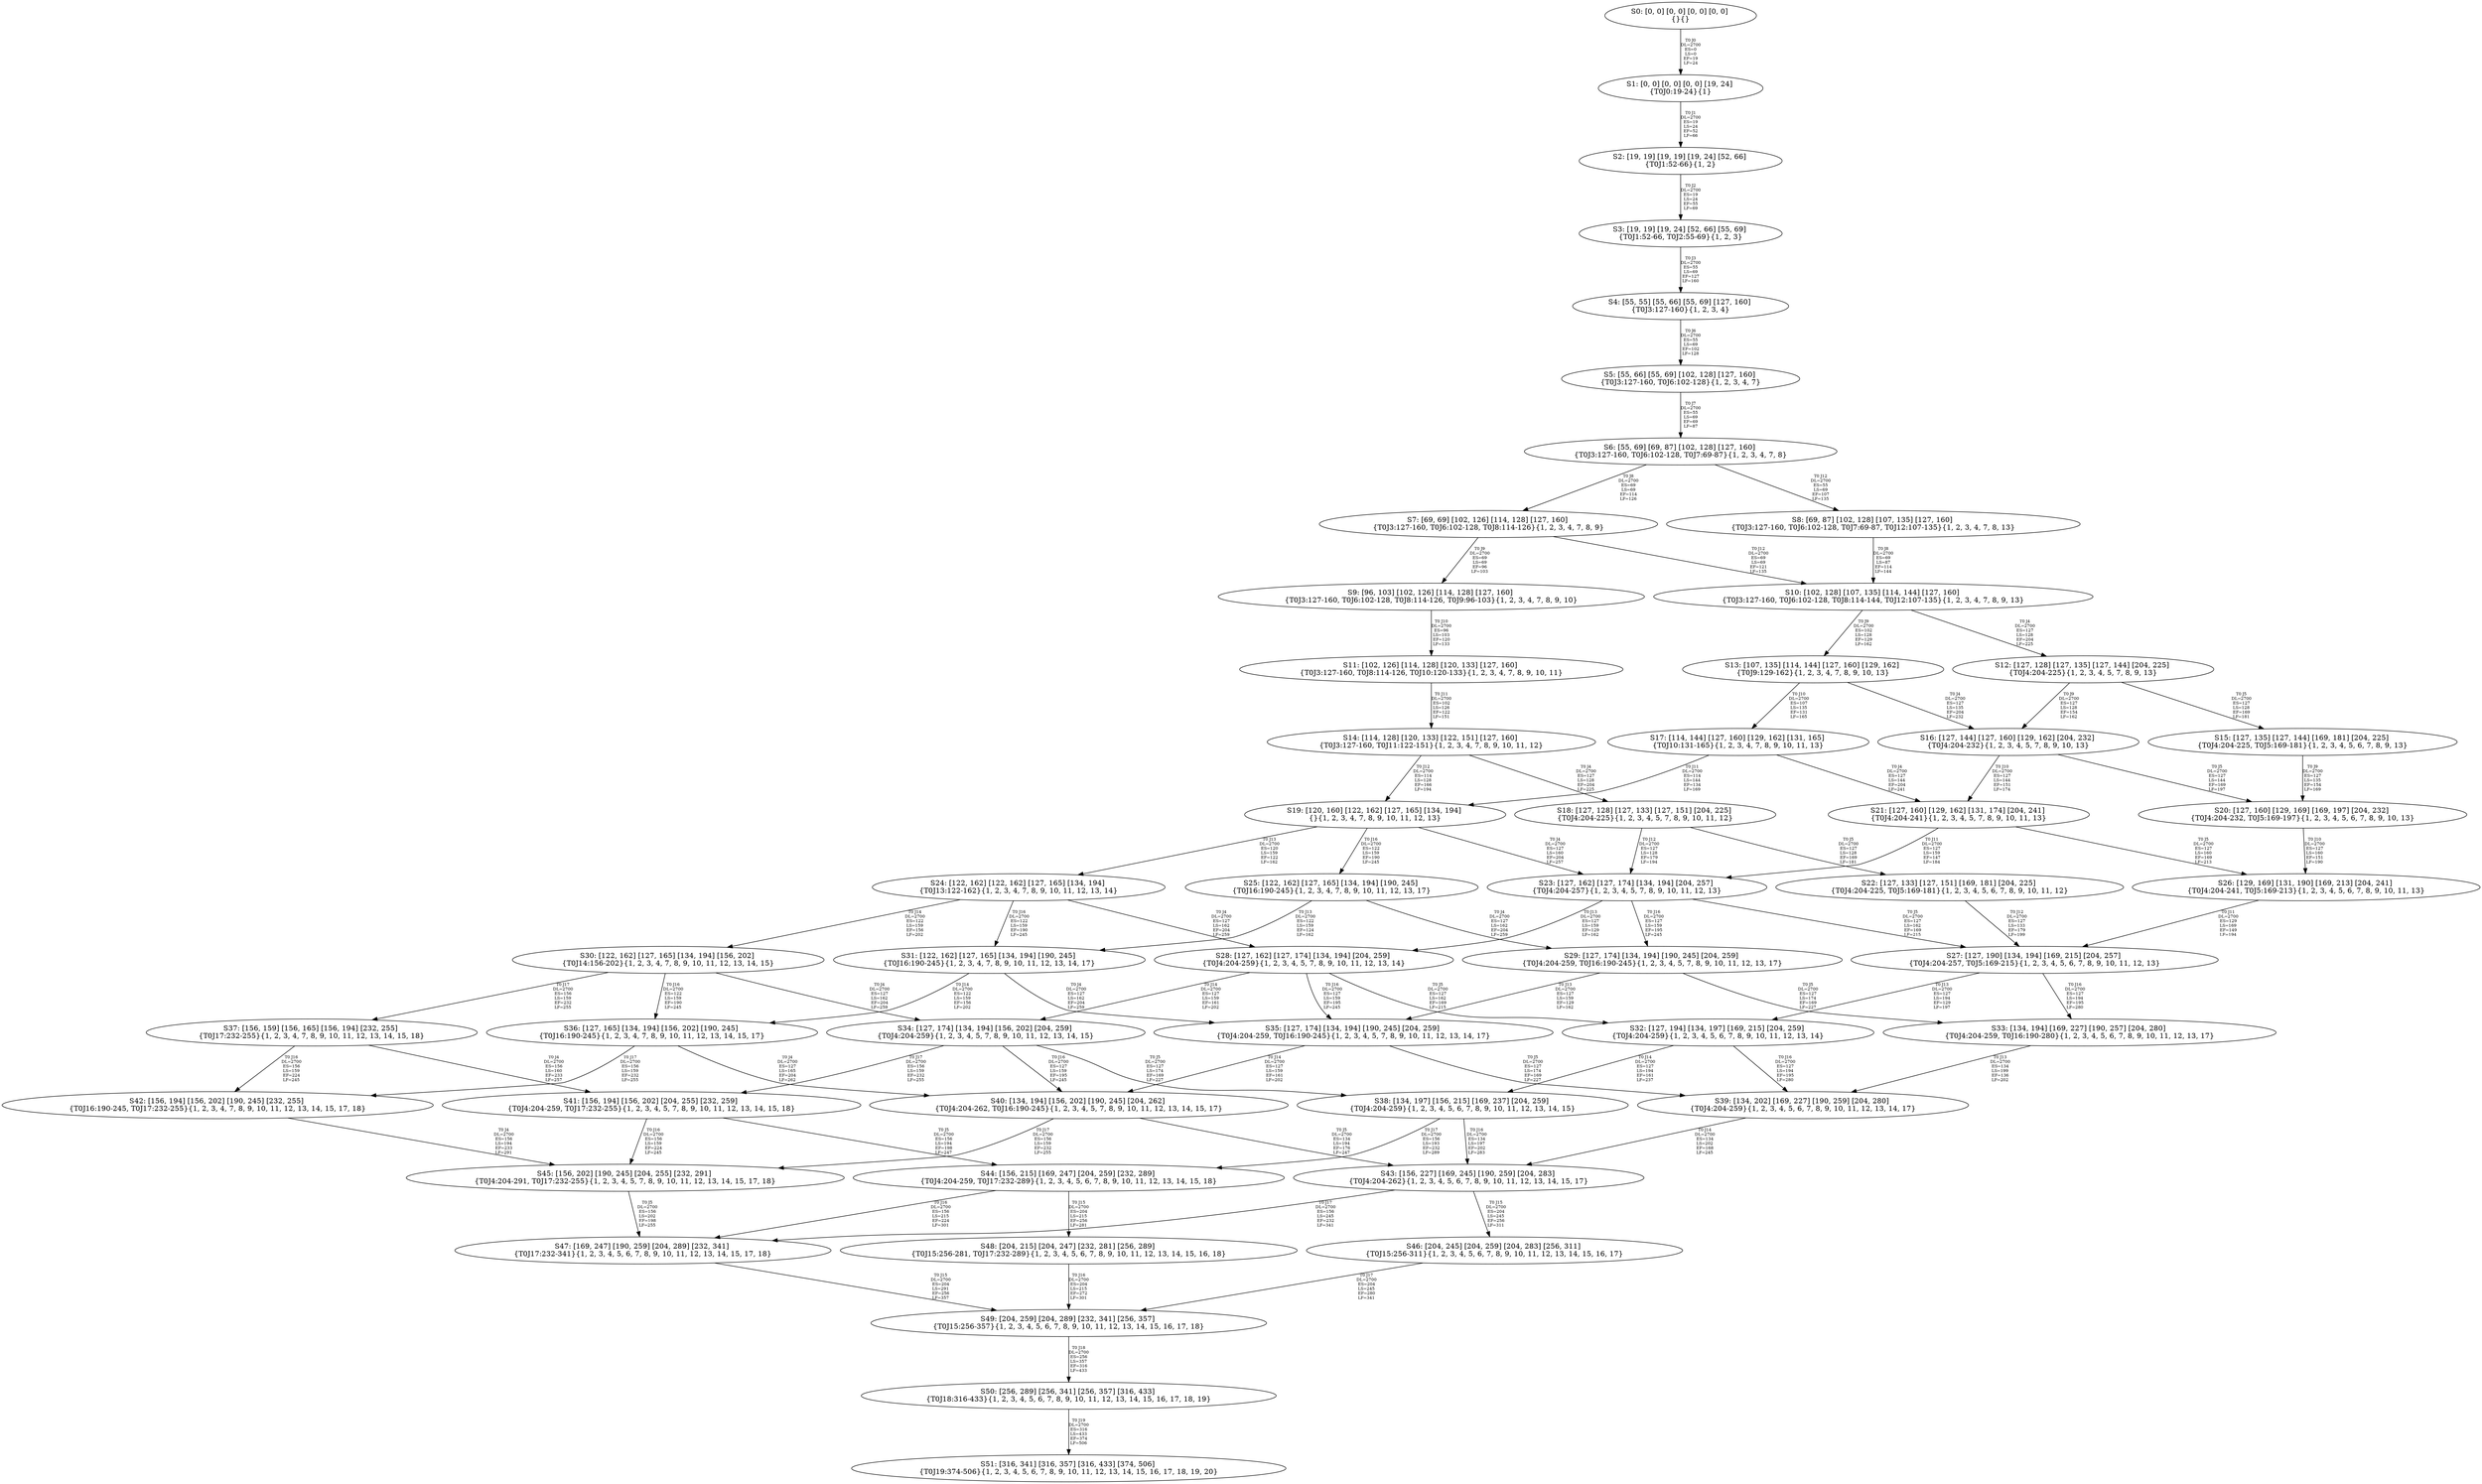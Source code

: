 digraph {
	S0[label="S0: [0, 0] [0, 0] [0, 0] [0, 0] \n{}{}"];
	S1[label="S1: [0, 0] [0, 0] [0, 0] [19, 24] \n{T0J0:19-24}{1}"];
	S2[label="S2: [19, 19] [19, 19] [19, 24] [52, 66] \n{T0J1:52-66}{1, 2}"];
	S3[label="S3: [19, 19] [19, 24] [52, 66] [55, 69] \n{T0J1:52-66, T0J2:55-69}{1, 2, 3}"];
	S4[label="S4: [55, 55] [55, 66] [55, 69] [127, 160] \n{T0J3:127-160}{1, 2, 3, 4}"];
	S5[label="S5: [55, 66] [55, 69] [102, 128] [127, 160] \n{T0J3:127-160, T0J6:102-128}{1, 2, 3, 4, 7}"];
	S6[label="S6: [55, 69] [69, 87] [102, 128] [127, 160] \n{T0J3:127-160, T0J6:102-128, T0J7:69-87}{1, 2, 3, 4, 7, 8}"];
	S7[label="S7: [69, 69] [102, 126] [114, 128] [127, 160] \n{T0J3:127-160, T0J6:102-128, T0J8:114-126}{1, 2, 3, 4, 7, 8, 9}"];
	S8[label="S8: [69, 87] [102, 128] [107, 135] [127, 160] \n{T0J3:127-160, T0J6:102-128, T0J7:69-87, T0J12:107-135}{1, 2, 3, 4, 7, 8, 13}"];
	S9[label="S9: [96, 103] [102, 126] [114, 128] [127, 160] \n{T0J3:127-160, T0J6:102-128, T0J8:114-126, T0J9:96-103}{1, 2, 3, 4, 7, 8, 9, 10}"];
	S10[label="S10: [102, 128] [107, 135] [114, 144] [127, 160] \n{T0J3:127-160, T0J6:102-128, T0J8:114-144, T0J12:107-135}{1, 2, 3, 4, 7, 8, 9, 13}"];
	S11[label="S11: [102, 126] [114, 128] [120, 133] [127, 160] \n{T0J3:127-160, T0J8:114-126, T0J10:120-133}{1, 2, 3, 4, 7, 8, 9, 10, 11}"];
	S12[label="S12: [127, 128] [127, 135] [127, 144] [204, 225] \n{T0J4:204-225}{1, 2, 3, 4, 5, 7, 8, 9, 13}"];
	S13[label="S13: [107, 135] [114, 144] [127, 160] [129, 162] \n{T0J9:129-162}{1, 2, 3, 4, 7, 8, 9, 10, 13}"];
	S14[label="S14: [114, 128] [120, 133] [122, 151] [127, 160] \n{T0J3:127-160, T0J11:122-151}{1, 2, 3, 4, 7, 8, 9, 10, 11, 12}"];
	S15[label="S15: [127, 135] [127, 144] [169, 181] [204, 225] \n{T0J4:204-225, T0J5:169-181}{1, 2, 3, 4, 5, 6, 7, 8, 9, 13}"];
	S16[label="S16: [127, 144] [127, 160] [129, 162] [204, 232] \n{T0J4:204-232}{1, 2, 3, 4, 5, 7, 8, 9, 10, 13}"];
	S17[label="S17: [114, 144] [127, 160] [129, 162] [131, 165] \n{T0J10:131-165}{1, 2, 3, 4, 7, 8, 9, 10, 11, 13}"];
	S18[label="S18: [127, 128] [127, 133] [127, 151] [204, 225] \n{T0J4:204-225}{1, 2, 3, 4, 5, 7, 8, 9, 10, 11, 12}"];
	S19[label="S19: [120, 160] [122, 162] [127, 165] [134, 194] \n{}{1, 2, 3, 4, 7, 8, 9, 10, 11, 12, 13}"];
	S20[label="S20: [127, 160] [129, 169] [169, 197] [204, 232] \n{T0J4:204-232, T0J5:169-197}{1, 2, 3, 4, 5, 6, 7, 8, 9, 10, 13}"];
	S21[label="S21: [127, 160] [129, 162] [131, 174] [204, 241] \n{T0J4:204-241}{1, 2, 3, 4, 5, 7, 8, 9, 10, 11, 13}"];
	S22[label="S22: [127, 133] [127, 151] [169, 181] [204, 225] \n{T0J4:204-225, T0J5:169-181}{1, 2, 3, 4, 5, 6, 7, 8, 9, 10, 11, 12}"];
	S23[label="S23: [127, 162] [127, 174] [134, 194] [204, 257] \n{T0J4:204-257}{1, 2, 3, 4, 5, 7, 8, 9, 10, 11, 12, 13}"];
	S24[label="S24: [122, 162] [122, 162] [127, 165] [134, 194] \n{T0J13:122-162}{1, 2, 3, 4, 7, 8, 9, 10, 11, 12, 13, 14}"];
	S25[label="S25: [122, 162] [127, 165] [134, 194] [190, 245] \n{T0J16:190-245}{1, 2, 3, 4, 7, 8, 9, 10, 11, 12, 13, 17}"];
	S26[label="S26: [129, 169] [131, 190] [169, 213] [204, 241] \n{T0J4:204-241, T0J5:169-213}{1, 2, 3, 4, 5, 6, 7, 8, 9, 10, 11, 13}"];
	S27[label="S27: [127, 190] [134, 194] [169, 215] [204, 257] \n{T0J4:204-257, T0J5:169-215}{1, 2, 3, 4, 5, 6, 7, 8, 9, 10, 11, 12, 13}"];
	S28[label="S28: [127, 162] [127, 174] [134, 194] [204, 259] \n{T0J4:204-259}{1, 2, 3, 4, 5, 7, 8, 9, 10, 11, 12, 13, 14}"];
	S29[label="S29: [127, 174] [134, 194] [190, 245] [204, 259] \n{T0J4:204-259, T0J16:190-245}{1, 2, 3, 4, 5, 7, 8, 9, 10, 11, 12, 13, 17}"];
	S30[label="S30: [122, 162] [127, 165] [134, 194] [156, 202] \n{T0J14:156-202}{1, 2, 3, 4, 7, 8, 9, 10, 11, 12, 13, 14, 15}"];
	S31[label="S31: [122, 162] [127, 165] [134, 194] [190, 245] \n{T0J16:190-245}{1, 2, 3, 4, 7, 8, 9, 10, 11, 12, 13, 14, 17}"];
	S32[label="S32: [127, 194] [134, 197] [169, 215] [204, 259] \n{T0J4:204-259}{1, 2, 3, 4, 5, 6, 7, 8, 9, 10, 11, 12, 13, 14}"];
	S33[label="S33: [134, 194] [169, 227] [190, 257] [204, 280] \n{T0J4:204-259, T0J16:190-280}{1, 2, 3, 4, 5, 6, 7, 8, 9, 10, 11, 12, 13, 17}"];
	S34[label="S34: [127, 174] [134, 194] [156, 202] [204, 259] \n{T0J4:204-259}{1, 2, 3, 4, 5, 7, 8, 9, 10, 11, 12, 13, 14, 15}"];
	S35[label="S35: [127, 174] [134, 194] [190, 245] [204, 259] \n{T0J4:204-259, T0J16:190-245}{1, 2, 3, 4, 5, 7, 8, 9, 10, 11, 12, 13, 14, 17}"];
	S36[label="S36: [127, 165] [134, 194] [156, 202] [190, 245] \n{T0J16:190-245}{1, 2, 3, 4, 7, 8, 9, 10, 11, 12, 13, 14, 15, 17}"];
	S37[label="S37: [156, 159] [156, 165] [156, 194] [232, 255] \n{T0J17:232-255}{1, 2, 3, 4, 7, 8, 9, 10, 11, 12, 13, 14, 15, 18}"];
	S38[label="S38: [134, 197] [156, 215] [169, 237] [204, 259] \n{T0J4:204-259}{1, 2, 3, 4, 5, 6, 7, 8, 9, 10, 11, 12, 13, 14, 15}"];
	S39[label="S39: [134, 202] [169, 227] [190, 259] [204, 280] \n{T0J4:204-259}{1, 2, 3, 4, 5, 6, 7, 8, 9, 10, 11, 12, 13, 14, 17}"];
	S40[label="S40: [134, 194] [156, 202] [190, 245] [204, 262] \n{T0J4:204-262, T0J16:190-245}{1, 2, 3, 4, 5, 7, 8, 9, 10, 11, 12, 13, 14, 15, 17}"];
	S41[label="S41: [156, 194] [156, 202] [204, 255] [232, 259] \n{T0J4:204-259, T0J17:232-255}{1, 2, 3, 4, 5, 7, 8, 9, 10, 11, 12, 13, 14, 15, 18}"];
	S42[label="S42: [156, 194] [156, 202] [190, 245] [232, 255] \n{T0J16:190-245, T0J17:232-255}{1, 2, 3, 4, 7, 8, 9, 10, 11, 12, 13, 14, 15, 17, 18}"];
	S43[label="S43: [156, 227] [169, 245] [190, 259] [204, 283] \n{T0J4:204-262}{1, 2, 3, 4, 5, 6, 7, 8, 9, 10, 11, 12, 13, 14, 15, 17}"];
	S44[label="S44: [156, 215] [169, 247] [204, 259] [232, 289] \n{T0J4:204-259, T0J17:232-289}{1, 2, 3, 4, 5, 6, 7, 8, 9, 10, 11, 12, 13, 14, 15, 18}"];
	S45[label="S45: [156, 202] [190, 245] [204, 255] [232, 291] \n{T0J4:204-291, T0J17:232-255}{1, 2, 3, 4, 5, 7, 8, 9, 10, 11, 12, 13, 14, 15, 17, 18}"];
	S46[label="S46: [204, 245] [204, 259] [204, 283] [256, 311] \n{T0J15:256-311}{1, 2, 3, 4, 5, 6, 7, 8, 9, 10, 11, 12, 13, 14, 15, 16, 17}"];
	S47[label="S47: [169, 247] [190, 259] [204, 289] [232, 341] \n{T0J17:232-341}{1, 2, 3, 4, 5, 6, 7, 8, 9, 10, 11, 12, 13, 14, 15, 17, 18}"];
	S48[label="S48: [204, 215] [204, 247] [232, 281] [256, 289] \n{T0J15:256-281, T0J17:232-289}{1, 2, 3, 4, 5, 6, 7, 8, 9, 10, 11, 12, 13, 14, 15, 16, 18}"];
	S49[label="S49: [204, 259] [204, 289] [232, 341] [256, 357] \n{T0J15:256-357}{1, 2, 3, 4, 5, 6, 7, 8, 9, 10, 11, 12, 13, 14, 15, 16, 17, 18}"];
	S50[label="S50: [256, 289] [256, 341] [256, 357] [316, 433] \n{T0J18:316-433}{1, 2, 3, 4, 5, 6, 7, 8, 9, 10, 11, 12, 13, 14, 15, 16, 17, 18, 19}"];
	S51[label="S51: [316, 341] [316, 357] [316, 433] [374, 506] \n{T0J19:374-506}{1, 2, 3, 4, 5, 6, 7, 8, 9, 10, 11, 12, 13, 14, 15, 16, 17, 18, 19, 20}"];
	S0 -> S1[label="T0 J0\nDL=2700\nES=0\nLS=0\nEF=19\nLF=24",fontsize=8];
	S1 -> S2[label="T0 J1\nDL=2700\nES=19\nLS=24\nEF=52\nLF=66",fontsize=8];
	S2 -> S3[label="T0 J2\nDL=2700\nES=19\nLS=24\nEF=55\nLF=69",fontsize=8];
	S3 -> S4[label="T0 J3\nDL=2700\nES=55\nLS=69\nEF=127\nLF=160",fontsize=8];
	S4 -> S5[label="T0 J6\nDL=2700\nES=55\nLS=69\nEF=102\nLF=128",fontsize=8];
	S5 -> S6[label="T0 J7\nDL=2700\nES=55\nLS=69\nEF=69\nLF=87",fontsize=8];
	S6 -> S7[label="T0 J8\nDL=2700\nES=69\nLS=69\nEF=114\nLF=126",fontsize=8];
	S6 -> S8[label="T0 J12\nDL=2700\nES=55\nLS=69\nEF=107\nLF=135",fontsize=8];
	S7 -> S9[label="T0 J9\nDL=2700\nES=69\nLS=69\nEF=96\nLF=103",fontsize=8];
	S7 -> S10[label="T0 J12\nDL=2700\nES=69\nLS=69\nEF=121\nLF=135",fontsize=8];
	S8 -> S10[label="T0 J8\nDL=2700\nES=69\nLS=87\nEF=114\nLF=144",fontsize=8];
	S9 -> S11[label="T0 J10\nDL=2700\nES=96\nLS=103\nEF=120\nLF=133",fontsize=8];
	S10 -> S12[label="T0 J4\nDL=2700\nES=127\nLS=128\nEF=204\nLF=225",fontsize=8];
	S10 -> S13[label="T0 J9\nDL=2700\nES=102\nLS=128\nEF=129\nLF=162",fontsize=8];
	S11 -> S14[label="T0 J11\nDL=2700\nES=102\nLS=126\nEF=122\nLF=151",fontsize=8];
	S12 -> S15[label="T0 J5\nDL=2700\nES=127\nLS=128\nEF=169\nLF=181",fontsize=8];
	S12 -> S16[label="T0 J9\nDL=2700\nES=127\nLS=128\nEF=154\nLF=162",fontsize=8];
	S13 -> S16[label="T0 J4\nDL=2700\nES=127\nLS=135\nEF=204\nLF=232",fontsize=8];
	S13 -> S17[label="T0 J10\nDL=2700\nES=107\nLS=135\nEF=131\nLF=165",fontsize=8];
	S14 -> S18[label="T0 J4\nDL=2700\nES=127\nLS=128\nEF=204\nLF=225",fontsize=8];
	S14 -> S19[label="T0 J12\nDL=2700\nES=114\nLS=128\nEF=166\nLF=194",fontsize=8];
	S15 -> S20[label="T0 J9\nDL=2700\nES=127\nLS=135\nEF=154\nLF=169",fontsize=8];
	S16 -> S20[label="T0 J5\nDL=2700\nES=127\nLS=144\nEF=169\nLF=197",fontsize=8];
	S16 -> S21[label="T0 J10\nDL=2700\nES=127\nLS=144\nEF=151\nLF=174",fontsize=8];
	S17 -> S21[label="T0 J4\nDL=2700\nES=127\nLS=144\nEF=204\nLF=241",fontsize=8];
	S17 -> S19[label="T0 J11\nDL=2700\nES=114\nLS=144\nEF=134\nLF=169",fontsize=8];
	S18 -> S22[label="T0 J5\nDL=2700\nES=127\nLS=128\nEF=169\nLF=181",fontsize=8];
	S18 -> S23[label="T0 J12\nDL=2700\nES=127\nLS=128\nEF=179\nLF=194",fontsize=8];
	S19 -> S23[label="T0 J4\nDL=2700\nES=127\nLS=160\nEF=204\nLF=257",fontsize=8];
	S19 -> S24[label="T0 J13\nDL=2700\nES=120\nLS=159\nEF=122\nLF=162",fontsize=8];
	S19 -> S25[label="T0 J16\nDL=2700\nES=122\nLS=159\nEF=190\nLF=245",fontsize=8];
	S20 -> S26[label="T0 J10\nDL=2700\nES=127\nLS=160\nEF=151\nLF=190",fontsize=8];
	S21 -> S26[label="T0 J5\nDL=2700\nES=127\nLS=160\nEF=169\nLF=213",fontsize=8];
	S21 -> S23[label="T0 J11\nDL=2700\nES=127\nLS=159\nEF=147\nLF=184",fontsize=8];
	S22 -> S27[label="T0 J12\nDL=2700\nES=127\nLS=133\nEF=179\nLF=199",fontsize=8];
	S23 -> S27[label="T0 J5\nDL=2700\nES=127\nLS=162\nEF=169\nLF=215",fontsize=8];
	S23 -> S28[label="T0 J13\nDL=2700\nES=127\nLS=159\nEF=129\nLF=162",fontsize=8];
	S23 -> S29[label="T0 J16\nDL=2700\nES=127\nLS=159\nEF=195\nLF=245",fontsize=8];
	S24 -> S28[label="T0 J4\nDL=2700\nES=127\nLS=162\nEF=204\nLF=259",fontsize=8];
	S24 -> S30[label="T0 J14\nDL=2700\nES=122\nLS=159\nEF=156\nLF=202",fontsize=8];
	S24 -> S31[label="T0 J16\nDL=2700\nES=122\nLS=159\nEF=190\nLF=245",fontsize=8];
	S25 -> S29[label="T0 J4\nDL=2700\nES=127\nLS=162\nEF=204\nLF=259",fontsize=8];
	S25 -> S31[label="T0 J13\nDL=2700\nES=122\nLS=159\nEF=124\nLF=162",fontsize=8];
	S26 -> S27[label="T0 J11\nDL=2700\nES=129\nLS=169\nEF=149\nLF=194",fontsize=8];
	S27 -> S32[label="T0 J13\nDL=2700\nES=127\nLS=194\nEF=129\nLF=197",fontsize=8];
	S27 -> S33[label="T0 J16\nDL=2700\nES=127\nLS=194\nEF=195\nLF=280",fontsize=8];
	S28 -> S32[label="T0 J5\nDL=2700\nES=127\nLS=162\nEF=169\nLF=215",fontsize=8];
	S28 -> S34[label="T0 J14\nDL=2700\nES=127\nLS=159\nEF=161\nLF=202",fontsize=8];
	S28 -> S35[label="T0 J16\nDL=2700\nES=127\nLS=159\nEF=195\nLF=245",fontsize=8];
	S29 -> S33[label="T0 J5\nDL=2700\nES=127\nLS=174\nEF=169\nLF=227",fontsize=8];
	S29 -> S35[label="T0 J13\nDL=2700\nES=127\nLS=159\nEF=129\nLF=162",fontsize=8];
	S30 -> S34[label="T0 J4\nDL=2700\nES=127\nLS=162\nEF=204\nLF=259",fontsize=8];
	S30 -> S36[label="T0 J16\nDL=2700\nES=122\nLS=159\nEF=190\nLF=245",fontsize=8];
	S30 -> S37[label="T0 J17\nDL=2700\nES=156\nLS=159\nEF=232\nLF=255",fontsize=8];
	S31 -> S35[label="T0 J4\nDL=2700\nES=127\nLS=162\nEF=204\nLF=259",fontsize=8];
	S31 -> S36[label="T0 J14\nDL=2700\nES=122\nLS=159\nEF=156\nLF=202",fontsize=8];
	S32 -> S38[label="T0 J14\nDL=2700\nES=127\nLS=194\nEF=161\nLF=237",fontsize=8];
	S32 -> S39[label="T0 J16\nDL=2700\nES=127\nLS=194\nEF=195\nLF=280",fontsize=8];
	S33 -> S39[label="T0 J13\nDL=2700\nES=134\nLS=199\nEF=136\nLF=202",fontsize=8];
	S34 -> S38[label="T0 J5\nDL=2700\nES=127\nLS=174\nEF=169\nLF=227",fontsize=8];
	S34 -> S40[label="T0 J16\nDL=2700\nES=127\nLS=159\nEF=195\nLF=245",fontsize=8];
	S34 -> S41[label="T0 J17\nDL=2700\nES=156\nLS=159\nEF=232\nLF=255",fontsize=8];
	S35 -> S39[label="T0 J5\nDL=2700\nES=127\nLS=174\nEF=169\nLF=227",fontsize=8];
	S35 -> S40[label="T0 J14\nDL=2700\nES=127\nLS=159\nEF=161\nLF=202",fontsize=8];
	S36 -> S40[label="T0 J4\nDL=2700\nES=127\nLS=165\nEF=204\nLF=262",fontsize=8];
	S36 -> S42[label="T0 J17\nDL=2700\nES=156\nLS=159\nEF=232\nLF=255",fontsize=8];
	S37 -> S41[label="T0 J4\nDL=2700\nES=156\nLS=160\nEF=233\nLF=257",fontsize=8];
	S37 -> S42[label="T0 J16\nDL=2700\nES=156\nLS=159\nEF=224\nLF=245",fontsize=8];
	S38 -> S43[label="T0 J16\nDL=2700\nES=134\nLS=197\nEF=202\nLF=283",fontsize=8];
	S38 -> S44[label="T0 J17\nDL=2700\nES=156\nLS=193\nEF=232\nLF=289",fontsize=8];
	S39 -> S43[label="T0 J14\nDL=2700\nES=134\nLS=202\nEF=168\nLF=245",fontsize=8];
	S40 -> S43[label="T0 J5\nDL=2700\nES=134\nLS=194\nEF=176\nLF=247",fontsize=8];
	S40 -> S45[label="T0 J17\nDL=2700\nES=156\nLS=159\nEF=232\nLF=255",fontsize=8];
	S41 -> S44[label="T0 J5\nDL=2700\nES=156\nLS=194\nEF=198\nLF=247",fontsize=8];
	S41 -> S45[label="T0 J16\nDL=2700\nES=156\nLS=159\nEF=224\nLF=245",fontsize=8];
	S42 -> S45[label="T0 J4\nDL=2700\nES=156\nLS=194\nEF=233\nLF=291",fontsize=8];
	S43 -> S46[label="T0 J15\nDL=2700\nES=204\nLS=245\nEF=256\nLF=311",fontsize=8];
	S43 -> S47[label="T0 J17\nDL=2700\nES=156\nLS=245\nEF=232\nLF=341",fontsize=8];
	S44 -> S48[label="T0 J15\nDL=2700\nES=204\nLS=215\nEF=256\nLF=281",fontsize=8];
	S44 -> S47[label="T0 J16\nDL=2700\nES=156\nLS=215\nEF=224\nLF=301",fontsize=8];
	S45 -> S47[label="T0 J5\nDL=2700\nES=156\nLS=202\nEF=198\nLF=255",fontsize=8];
	S46 -> S49[label="T0 J17\nDL=2700\nES=204\nLS=245\nEF=280\nLF=341",fontsize=8];
	S47 -> S49[label="T0 J15\nDL=2700\nES=204\nLS=291\nEF=256\nLF=357",fontsize=8];
	S48 -> S49[label="T0 J16\nDL=2700\nES=204\nLS=215\nEF=272\nLF=301",fontsize=8];
	S49 -> S50[label="T0 J18\nDL=2700\nES=256\nLS=357\nEF=316\nLF=433",fontsize=8];
	S50 -> S51[label="T0 J19\nDL=2700\nES=316\nLS=433\nEF=374\nLF=506",fontsize=8];
}
